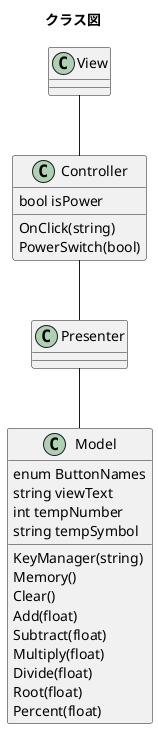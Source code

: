@startuml
title クラス図
class View
class Controller{
    bool isPower
    OnClick(string)
    PowerSwitch(bool)
}

class Presenter{

}
class Model{
    enum ButtonNames
    string viewText
    int tempNumber
    string tempSymbol
    KeyManager(string)
    Memory()
    Clear()
    Add(float)
    Subtract(float)
    Multiply(float)
    Divide(float)
    Root(float)
    Percent(float)
    

}

View -- Controller
Controller -- Presenter
Presenter -- Model
@enduml
